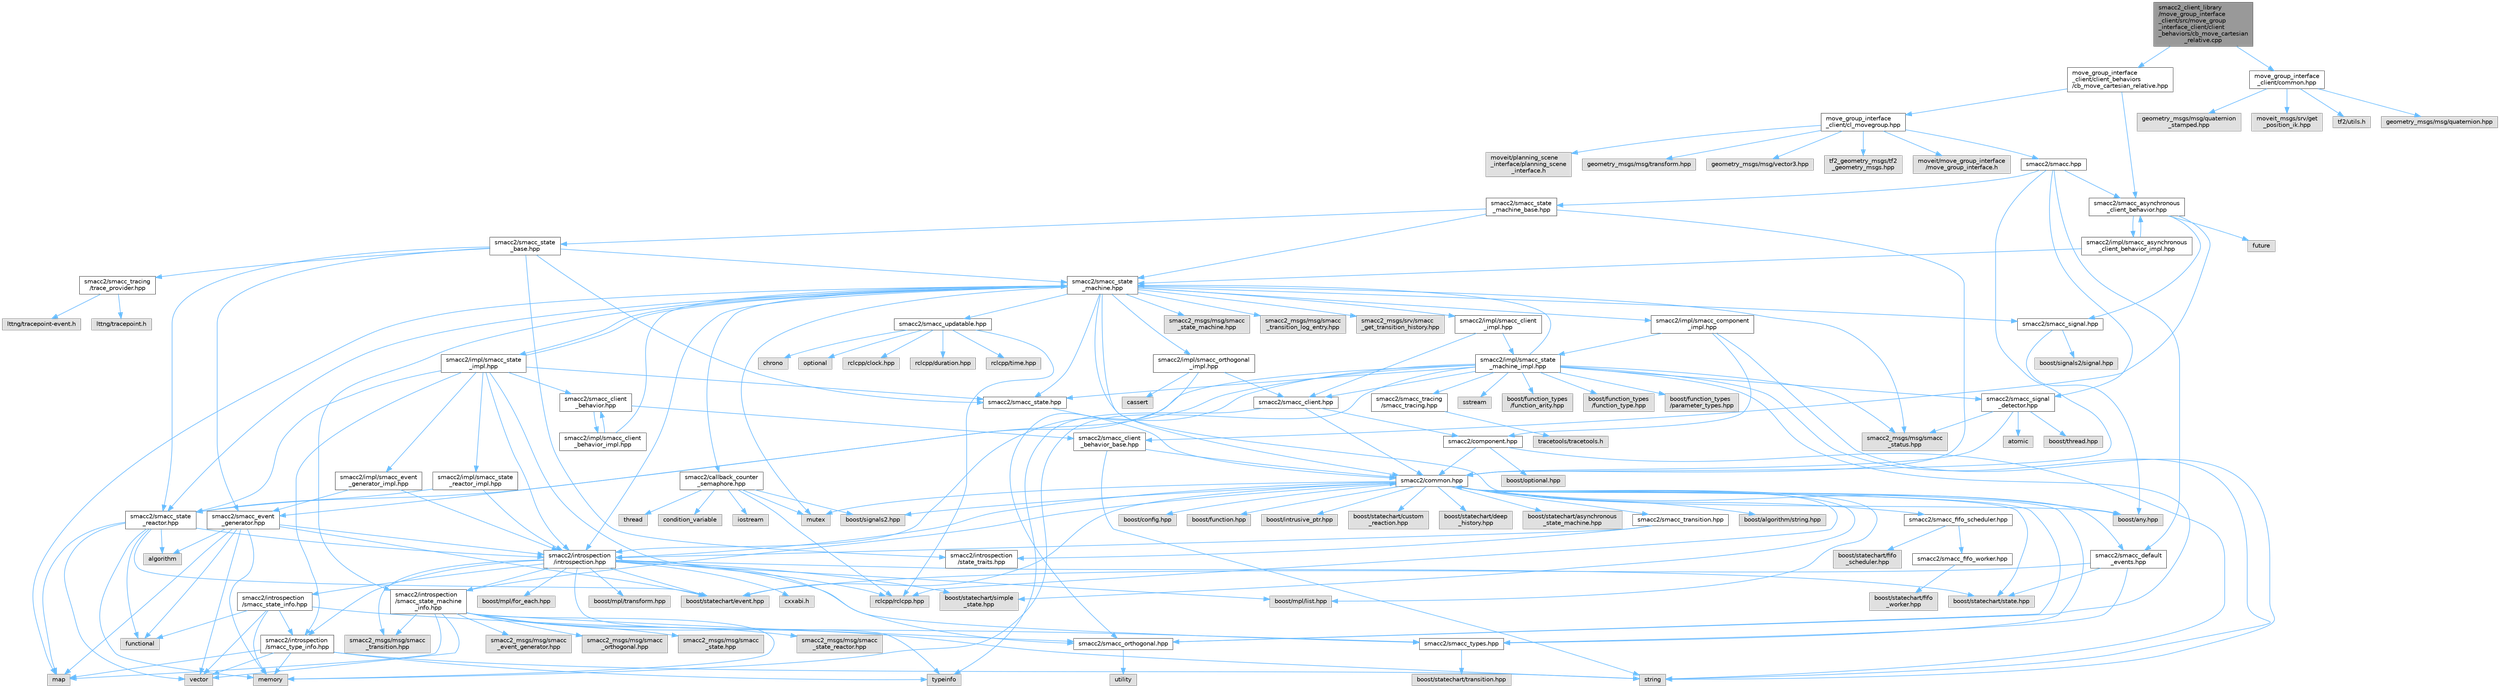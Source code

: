 digraph "smacc2_client_library/move_group_interface_client/src/move_group_interface_client/client_behaviors/cb_move_cartesian_relative.cpp"
{
 // LATEX_PDF_SIZE
  bgcolor="transparent";
  edge [fontname=Helvetica,fontsize=10,labelfontname=Helvetica,labelfontsize=10];
  node [fontname=Helvetica,fontsize=10,shape=box,height=0.2,width=0.4];
  Node1 [label="smacc2_client_library\l/move_group_interface\l_client/src/move_group\l_interface_client/client\l_behaviors/cb_move_cartesian\l_relative.cpp",height=0.2,width=0.4,color="gray40", fillcolor="grey60", style="filled", fontcolor="black",tooltip=" "];
  Node1 -> Node2 [color="steelblue1",style="solid"];
  Node2 [label="move_group_interface\l_client/client_behaviors\l/cb_move_cartesian_relative.hpp",height=0.2,width=0.4,color="grey40", fillcolor="white", style="filled",URL="$cb__move__cartesian__relative_8hpp.html",tooltip=" "];
  Node2 -> Node3 [color="steelblue1",style="solid"];
  Node3 [label="move_group_interface\l_client/cl_movegroup.hpp",height=0.2,width=0.4,color="grey40", fillcolor="white", style="filled",URL="$cl__movegroup_8hpp.html",tooltip=" "];
  Node3 -> Node4 [color="steelblue1",style="solid"];
  Node4 [label="smacc2/smacc.hpp",height=0.2,width=0.4,color="grey40", fillcolor="white", style="filled",URL="$smacc_8hpp.html",tooltip=" "];
  Node4 -> Node5 [color="steelblue1",style="solid"];
  Node5 [label="smacc2/common.hpp",height=0.2,width=0.4,color="grey40", fillcolor="white", style="filled",URL="$include_2smacc2_2common_8hpp.html",tooltip=" "];
  Node5 -> Node6 [color="steelblue1",style="solid"];
  Node6 [label="boost/statechart/asynchronous\l_state_machine.hpp",height=0.2,width=0.4,color="grey60", fillcolor="#E0E0E0", style="filled",tooltip=" "];
  Node5 -> Node7 [color="steelblue1",style="solid"];
  Node7 [label="boost/statechart/custom\l_reaction.hpp",height=0.2,width=0.4,color="grey60", fillcolor="#E0E0E0", style="filled",tooltip=" "];
  Node5 -> Node8 [color="steelblue1",style="solid"];
  Node8 [label="boost/statechart/deep\l_history.hpp",height=0.2,width=0.4,color="grey60", fillcolor="#E0E0E0", style="filled",tooltip=" "];
  Node5 -> Node9 [color="steelblue1",style="solid"];
  Node9 [label="boost/statechart/event.hpp",height=0.2,width=0.4,color="grey60", fillcolor="#E0E0E0", style="filled",tooltip=" "];
  Node5 -> Node10 [color="steelblue1",style="solid"];
  Node10 [label="boost/statechart/simple\l_state.hpp",height=0.2,width=0.4,color="grey60", fillcolor="#E0E0E0", style="filled",tooltip=" "];
  Node5 -> Node11 [color="steelblue1",style="solid"];
  Node11 [label="boost/statechart/state.hpp",height=0.2,width=0.4,color="grey60", fillcolor="#E0E0E0", style="filled",tooltip=" "];
  Node5 -> Node12 [color="steelblue1",style="solid"];
  Node12 [label="boost/algorithm/string.hpp",height=0.2,width=0.4,color="grey60", fillcolor="#E0E0E0", style="filled",tooltip=" "];
  Node5 -> Node13 [color="steelblue1",style="solid"];
  Node13 [label="boost/any.hpp",height=0.2,width=0.4,color="grey60", fillcolor="#E0E0E0", style="filled",tooltip=" "];
  Node5 -> Node14 [color="steelblue1",style="solid"];
  Node14 [label="boost/config.hpp",height=0.2,width=0.4,color="grey60", fillcolor="#E0E0E0", style="filled",tooltip=" "];
  Node5 -> Node15 [color="steelblue1",style="solid"];
  Node15 [label="boost/function.hpp",height=0.2,width=0.4,color="grey60", fillcolor="#E0E0E0", style="filled",tooltip=" "];
  Node5 -> Node16 [color="steelblue1",style="solid"];
  Node16 [label="boost/intrusive_ptr.hpp",height=0.2,width=0.4,color="grey60", fillcolor="#E0E0E0", style="filled",tooltip=" "];
  Node5 -> Node17 [color="steelblue1",style="solid"];
  Node17 [label="boost/mpl/list.hpp",height=0.2,width=0.4,color="grey60", fillcolor="#E0E0E0", style="filled",tooltip=" "];
  Node5 -> Node18 [color="steelblue1",style="solid"];
  Node18 [label="boost/signals2.hpp",height=0.2,width=0.4,color="grey60", fillcolor="#E0E0E0", style="filled",tooltip=" "];
  Node5 -> Node19 [color="steelblue1",style="solid"];
  Node19 [label="mutex",height=0.2,width=0.4,color="grey60", fillcolor="#E0E0E0", style="filled",tooltip=" "];
  Node5 -> Node20 [color="steelblue1",style="solid"];
  Node20 [label="rclcpp/rclcpp.hpp",height=0.2,width=0.4,color="grey60", fillcolor="#E0E0E0", style="filled",tooltip=" "];
  Node5 -> Node21 [color="steelblue1",style="solid"];
  Node21 [label="smacc2/introspection\l/introspection.hpp",height=0.2,width=0.4,color="grey40", fillcolor="white", style="filled",URL="$introspection_8hpp.html",tooltip=" "];
  Node21 -> Node9 [color="steelblue1",style="solid"];
  Node21 -> Node10 [color="steelblue1",style="solid"];
  Node21 -> Node11 [color="steelblue1",style="solid"];
  Node21 -> Node22 [color="steelblue1",style="solid"];
  Node22 [label="boost/mpl/for_each.hpp",height=0.2,width=0.4,color="grey60", fillcolor="#E0E0E0", style="filled",tooltip=" "];
  Node21 -> Node17 [color="steelblue1",style="solid"];
  Node21 -> Node23 [color="steelblue1",style="solid"];
  Node23 [label="boost/mpl/transform.hpp",height=0.2,width=0.4,color="grey60", fillcolor="#E0E0E0", style="filled",tooltip=" "];
  Node21 -> Node20 [color="steelblue1",style="solid"];
  Node21 -> Node24 [color="steelblue1",style="solid"];
  Node24 [label="typeinfo",height=0.2,width=0.4,color="grey60", fillcolor="#E0E0E0", style="filled",tooltip=" "];
  Node21 -> Node25 [color="steelblue1",style="solid"];
  Node25 [label="smacc2/introspection\l/smacc_state_info.hpp",height=0.2,width=0.4,color="grey40", fillcolor="white", style="filled",URL="$smacc__state__info_8hpp.html",tooltip=" "];
  Node25 -> Node26 [color="steelblue1",style="solid"];
  Node26 [label="functional",height=0.2,width=0.4,color="grey60", fillcolor="#E0E0E0", style="filled",tooltip=" "];
  Node25 -> Node27 [color="steelblue1",style="solid"];
  Node27 [label="memory",height=0.2,width=0.4,color="grey60", fillcolor="#E0E0E0", style="filled",tooltip=" "];
  Node25 -> Node28 [color="steelblue1",style="solid"];
  Node28 [label="smacc2/introspection\l/smacc_type_info.hpp",height=0.2,width=0.4,color="grey40", fillcolor="white", style="filled",URL="$smacc__type__info_8hpp.html",tooltip=" "];
  Node28 -> Node29 [color="steelblue1",style="solid"];
  Node29 [label="map",height=0.2,width=0.4,color="grey60", fillcolor="#E0E0E0", style="filled",tooltip=" "];
  Node28 -> Node27 [color="steelblue1",style="solid"];
  Node28 -> Node30 [color="steelblue1",style="solid"];
  Node30 [label="string",height=0.2,width=0.4,color="grey60", fillcolor="#E0E0E0", style="filled",tooltip=" "];
  Node28 -> Node24 [color="steelblue1",style="solid"];
  Node28 -> Node31 [color="steelblue1",style="solid"];
  Node31 [label="vector",height=0.2,width=0.4,color="grey60", fillcolor="#E0E0E0", style="filled",tooltip=" "];
  Node25 -> Node32 [color="steelblue1",style="solid"];
  Node32 [label="smacc2/smacc_types.hpp",height=0.2,width=0.4,color="grey40", fillcolor="white", style="filled",URL="$smacc__types_8hpp.html",tooltip=" "];
  Node32 -> Node33 [color="steelblue1",style="solid"];
  Node33 [label="boost/statechart/transition.hpp",height=0.2,width=0.4,color="grey60", fillcolor="#E0E0E0", style="filled",tooltip=" "];
  Node25 -> Node31 [color="steelblue1",style="solid"];
  Node21 -> Node28 [color="steelblue1",style="solid"];
  Node21 -> Node32 [color="steelblue1",style="solid"];
  Node21 -> Node34 [color="steelblue1",style="solid"];
  Node34 [label="cxxabi.h",height=0.2,width=0.4,color="grey60", fillcolor="#E0E0E0", style="filled",tooltip=" "];
  Node21 -> Node35 [color="steelblue1",style="solid"];
  Node35 [label="smacc2_msgs/msg/smacc\l_transition.hpp",height=0.2,width=0.4,color="grey60", fillcolor="#E0E0E0", style="filled",tooltip=" "];
  Node21 -> Node36 [color="steelblue1",style="solid"];
  Node36 [label="smacc2/introspection\l/smacc_state_machine\l_info.hpp",height=0.2,width=0.4,color="grey40", fillcolor="white", style="filled",URL="$smacc__state__machine__info_8hpp.html",tooltip=" "];
  Node36 -> Node29 [color="steelblue1",style="solid"];
  Node36 -> Node27 [color="steelblue1",style="solid"];
  Node36 -> Node30 [color="steelblue1",style="solid"];
  Node36 -> Node31 [color="steelblue1",style="solid"];
  Node36 -> Node5 [color="steelblue1",style="solid"];
  Node36 -> Node37 [color="steelblue1",style="solid"];
  Node37 [label="smacc2/smacc_orthogonal.hpp",height=0.2,width=0.4,color="grey40", fillcolor="white", style="filled",URL="$smacc__orthogonal_8hpp.html",tooltip=" "];
  Node37 -> Node5 [color="steelblue1",style="solid"];
  Node37 -> Node38 [color="steelblue1",style="solid"];
  Node38 [label="utility",height=0.2,width=0.4,color="grey60", fillcolor="#E0E0E0", style="filled",tooltip=" "];
  Node36 -> Node39 [color="steelblue1",style="solid"];
  Node39 [label="smacc2_msgs/msg/smacc\l_event_generator.hpp",height=0.2,width=0.4,color="grey60", fillcolor="#E0E0E0", style="filled",tooltip=" "];
  Node36 -> Node40 [color="steelblue1",style="solid"];
  Node40 [label="smacc2_msgs/msg/smacc\l_orthogonal.hpp",height=0.2,width=0.4,color="grey60", fillcolor="#E0E0E0", style="filled",tooltip=" "];
  Node36 -> Node41 [color="steelblue1",style="solid"];
  Node41 [label="smacc2_msgs/msg/smacc\l_state.hpp",height=0.2,width=0.4,color="grey60", fillcolor="#E0E0E0", style="filled",tooltip=" "];
  Node36 -> Node42 [color="steelblue1",style="solid"];
  Node42 [label="smacc2_msgs/msg/smacc\l_state_reactor.hpp",height=0.2,width=0.4,color="grey60", fillcolor="#E0E0E0", style="filled",tooltip=" "];
  Node36 -> Node35 [color="steelblue1",style="solid"];
  Node5 -> Node43 [color="steelblue1",style="solid"];
  Node43 [label="smacc2/smacc_fifo_scheduler.hpp",height=0.2,width=0.4,color="grey40", fillcolor="white", style="filled",URL="$smacc__fifo__scheduler_8hpp.html",tooltip=" "];
  Node43 -> Node44 [color="steelblue1",style="solid"];
  Node44 [label="boost/statechart/fifo\l_scheduler.hpp",height=0.2,width=0.4,color="grey60", fillcolor="#E0E0E0", style="filled",tooltip=" "];
  Node43 -> Node45 [color="steelblue1",style="solid"];
  Node45 [label="smacc2/smacc_fifo_worker.hpp",height=0.2,width=0.4,color="grey40", fillcolor="white", style="filled",URL="$smacc__fifo__worker_8hpp.html",tooltip=" "];
  Node45 -> Node46 [color="steelblue1",style="solid"];
  Node46 [label="boost/statechart/fifo\l_worker.hpp",height=0.2,width=0.4,color="grey60", fillcolor="#E0E0E0", style="filled",tooltip=" "];
  Node5 -> Node32 [color="steelblue1",style="solid"];
  Node5 -> Node47 [color="steelblue1",style="solid"];
  Node47 [label="smacc2/smacc_default\l_events.hpp",height=0.2,width=0.4,color="grey40", fillcolor="white", style="filled",URL="$smacc__default__events_8hpp.html",tooltip=" "];
  Node47 -> Node32 [color="steelblue1",style="solid"];
  Node47 -> Node9 [color="steelblue1",style="solid"];
  Node47 -> Node11 [color="steelblue1",style="solid"];
  Node5 -> Node48 [color="steelblue1",style="solid"];
  Node48 [label="smacc2/smacc_transition.hpp",height=0.2,width=0.4,color="grey40", fillcolor="white", style="filled",URL="$smacc__transition_8hpp.html",tooltip=" "];
  Node48 -> Node21 [color="steelblue1",style="solid"];
  Node48 -> Node49 [color="steelblue1",style="solid"];
  Node49 [label="smacc2/introspection\l/state_traits.hpp",height=0.2,width=0.4,color="grey40", fillcolor="white", style="filled",URL="$state__traits_8hpp.html",tooltip=" "];
  Node4 -> Node50 [color="steelblue1",style="solid"];
  Node50 [label="smacc2/smacc_asynchronous\l_client_behavior.hpp",height=0.2,width=0.4,color="grey40", fillcolor="white", style="filled",URL="$smacc__asynchronous__client__behavior_8hpp.html",tooltip=" "];
  Node50 -> Node51 [color="steelblue1",style="solid"];
  Node51 [label="future",height=0.2,width=0.4,color="grey60", fillcolor="#E0E0E0", style="filled",tooltip=" "];
  Node50 -> Node52 [color="steelblue1",style="solid"];
  Node52 [label="smacc2/smacc_client\l_behavior_base.hpp",height=0.2,width=0.4,color="grey40", fillcolor="white", style="filled",URL="$smacc__client__behavior__base_8hpp.html",tooltip=" "];
  Node52 -> Node30 [color="steelblue1",style="solid"];
  Node52 -> Node5 [color="steelblue1",style="solid"];
  Node50 -> Node53 [color="steelblue1",style="solid"];
  Node53 [label="smacc2/smacc_signal.hpp",height=0.2,width=0.4,color="grey40", fillcolor="white", style="filled",URL="$smacc__signal_8hpp.html",tooltip=" "];
  Node53 -> Node13 [color="steelblue1",style="solid"];
  Node53 -> Node54 [color="steelblue1",style="solid"];
  Node54 [label="boost/signals2/signal.hpp",height=0.2,width=0.4,color="grey60", fillcolor="#E0E0E0", style="filled",tooltip=" "];
  Node50 -> Node55 [color="steelblue1",style="solid"];
  Node55 [label="smacc2/impl/smacc_asynchronous\l_client_behavior_impl.hpp",height=0.2,width=0.4,color="grey40", fillcolor="white", style="filled",URL="$smacc__asynchronous__client__behavior__impl_8hpp.html",tooltip=" "];
  Node55 -> Node50 [color="steelblue1",style="solid"];
  Node55 -> Node56 [color="steelblue1",style="solid"];
  Node56 [label="smacc2/smacc_state\l_machine.hpp",height=0.2,width=0.4,color="grey40", fillcolor="white", style="filled",URL="$smacc__state__machine_8hpp.html",tooltip=" "];
  Node56 -> Node13 [color="steelblue1",style="solid"];
  Node56 -> Node29 [color="steelblue1",style="solid"];
  Node56 -> Node19 [color="steelblue1",style="solid"];
  Node56 -> Node5 [color="steelblue1",style="solid"];
  Node56 -> Node21 [color="steelblue1",style="solid"];
  Node56 -> Node36 [color="steelblue1",style="solid"];
  Node56 -> Node53 [color="steelblue1",style="solid"];
  Node56 -> Node57 [color="steelblue1",style="solid"];
  Node57 [label="smacc2/smacc_updatable.hpp",height=0.2,width=0.4,color="grey40", fillcolor="white", style="filled",URL="$smacc__updatable_8hpp.html",tooltip=" "];
  Node57 -> Node58 [color="steelblue1",style="solid"];
  Node58 [label="chrono",height=0.2,width=0.4,color="grey60", fillcolor="#E0E0E0", style="filled",tooltip=" "];
  Node57 -> Node59 [color="steelblue1",style="solid"];
  Node59 [label="optional",height=0.2,width=0.4,color="grey60", fillcolor="#E0E0E0", style="filled",tooltip=" "];
  Node57 -> Node60 [color="steelblue1",style="solid"];
  Node60 [label="rclcpp/clock.hpp",height=0.2,width=0.4,color="grey60", fillcolor="#E0E0E0", style="filled",tooltip=" "];
  Node57 -> Node61 [color="steelblue1",style="solid"];
  Node61 [label="rclcpp/duration.hpp",height=0.2,width=0.4,color="grey60", fillcolor="#E0E0E0", style="filled",tooltip=" "];
  Node57 -> Node20 [color="steelblue1",style="solid"];
  Node57 -> Node62 [color="steelblue1",style="solid"];
  Node62 [label="rclcpp/time.hpp",height=0.2,width=0.4,color="grey60", fillcolor="#E0E0E0", style="filled",tooltip=" "];
  Node56 -> Node63 [color="steelblue1",style="solid"];
  Node63 [label="smacc2_msgs/msg/smacc\l_state_machine.hpp",height=0.2,width=0.4,color="grey60", fillcolor="#E0E0E0", style="filled",tooltip=" "];
  Node56 -> Node64 [color="steelblue1",style="solid"];
  Node64 [label="smacc2_msgs/msg/smacc\l_status.hpp",height=0.2,width=0.4,color="grey60", fillcolor="#E0E0E0", style="filled",tooltip=" "];
  Node56 -> Node65 [color="steelblue1",style="solid"];
  Node65 [label="smacc2_msgs/msg/smacc\l_transition_log_entry.hpp",height=0.2,width=0.4,color="grey60", fillcolor="#E0E0E0", style="filled",tooltip=" "];
  Node56 -> Node66 [color="steelblue1",style="solid"];
  Node66 [label="smacc2_msgs/srv/smacc\l_get_transition_history.hpp",height=0.2,width=0.4,color="grey60", fillcolor="#E0E0E0", style="filled",tooltip=" "];
  Node56 -> Node67 [color="steelblue1",style="solid"];
  Node67 [label="smacc2/callback_counter\l_semaphore.hpp",height=0.2,width=0.4,color="grey40", fillcolor="white", style="filled",URL="$callback__counter__semaphore_8hpp.html",tooltip=" "];
  Node67 -> Node18 [color="steelblue1",style="solid"];
  Node67 -> Node68 [color="steelblue1",style="solid"];
  Node68 [label="condition_variable",height=0.2,width=0.4,color="grey60", fillcolor="#E0E0E0", style="filled",tooltip=" "];
  Node67 -> Node69 [color="steelblue1",style="solid"];
  Node69 [label="iostream",height=0.2,width=0.4,color="grey60", fillcolor="#E0E0E0", style="filled",tooltip=" "];
  Node67 -> Node19 [color="steelblue1",style="solid"];
  Node67 -> Node20 [color="steelblue1",style="solid"];
  Node67 -> Node70 [color="steelblue1",style="solid"];
  Node70 [label="thread",height=0.2,width=0.4,color="grey60", fillcolor="#E0E0E0", style="filled",tooltip=" "];
  Node56 -> Node71 [color="steelblue1",style="solid"];
  Node71 [label="smacc2/smacc_state.hpp",height=0.2,width=0.4,color="grey40", fillcolor="white", style="filled",URL="$smacc__state_8hpp.html",tooltip=" "];
  Node71 -> Node5 [color="steelblue1",style="solid"];
  Node56 -> Node72 [color="steelblue1",style="solid"];
  Node72 [label="smacc2/smacc_state\l_reactor.hpp",height=0.2,width=0.4,color="grey40", fillcolor="white", style="filled",URL="$smacc__state__reactor_8hpp.html",tooltip=" "];
  Node72 -> Node73 [color="steelblue1",style="solid"];
  Node73 [label="algorithm",height=0.2,width=0.4,color="grey60", fillcolor="#E0E0E0", style="filled",tooltip=" "];
  Node72 -> Node9 [color="steelblue1",style="solid"];
  Node72 -> Node26 [color="steelblue1",style="solid"];
  Node72 -> Node29 [color="steelblue1",style="solid"];
  Node72 -> Node27 [color="steelblue1",style="solid"];
  Node72 -> Node21 [color="steelblue1",style="solid"];
  Node72 -> Node31 [color="steelblue1",style="solid"];
  Node56 -> Node74 [color="steelblue1",style="solid"];
  Node74 [label="smacc2/impl/smacc_client\l_impl.hpp",height=0.2,width=0.4,color="grey40", fillcolor="white", style="filled",URL="$smacc__client__impl_8hpp.html",tooltip=" "];
  Node74 -> Node75 [color="steelblue1",style="solid"];
  Node75 [label="smacc2/impl/smacc_state\l_machine_impl.hpp",height=0.2,width=0.4,color="grey40", fillcolor="white", style="filled",URL="$smacc__state__machine__impl_8hpp.html",tooltip=" "];
  Node75 -> Node27 [color="steelblue1",style="solid"];
  Node75 -> Node76 [color="steelblue1",style="solid"];
  Node76 [label="sstream",height=0.2,width=0.4,color="grey60", fillcolor="#E0E0E0", style="filled",tooltip=" "];
  Node75 -> Node30 [color="steelblue1",style="solid"];
  Node75 -> Node21 [color="steelblue1",style="solid"];
  Node75 -> Node77 [color="steelblue1",style="solid"];
  Node77 [label="smacc2/smacc_client.hpp",height=0.2,width=0.4,color="grey40", fillcolor="white", style="filled",URL="$smacc__client_8hpp.html",tooltip=" "];
  Node77 -> Node5 [color="steelblue1",style="solid"];
  Node77 -> Node78 [color="steelblue1",style="solid"];
  Node78 [label="smacc2/component.hpp",height=0.2,width=0.4,color="grey40", fillcolor="white", style="filled",URL="$component_8hpp.html",tooltip=" "];
  Node78 -> Node30 [color="steelblue1",style="solid"];
  Node78 -> Node79 [color="steelblue1",style="solid"];
  Node79 [label="boost/optional.hpp",height=0.2,width=0.4,color="grey60", fillcolor="#E0E0E0", style="filled",tooltip=" "];
  Node78 -> Node5 [color="steelblue1",style="solid"];
  Node77 -> Node24 [color="steelblue1",style="solid"];
  Node75 -> Node80 [color="steelblue1",style="solid"];
  Node80 [label="smacc2/smacc_event\l_generator.hpp",height=0.2,width=0.4,color="grey40", fillcolor="white", style="filled",URL="$smacc__event__generator_8hpp.html",tooltip=" "];
  Node80 -> Node73 [color="steelblue1",style="solid"];
  Node80 -> Node9 [color="steelblue1",style="solid"];
  Node80 -> Node26 [color="steelblue1",style="solid"];
  Node80 -> Node29 [color="steelblue1",style="solid"];
  Node80 -> Node27 [color="steelblue1",style="solid"];
  Node80 -> Node21 [color="steelblue1",style="solid"];
  Node80 -> Node31 [color="steelblue1",style="solid"];
  Node75 -> Node37 [color="steelblue1",style="solid"];
  Node75 -> Node81 [color="steelblue1",style="solid"];
  Node81 [label="smacc2/smacc_signal\l_detector.hpp",height=0.2,width=0.4,color="grey40", fillcolor="white", style="filled",URL="$smacc__signal__detector_8hpp.html",tooltip=" "];
  Node81 -> Node82 [color="steelblue1",style="solid"];
  Node82 [label="atomic",height=0.2,width=0.4,color="grey60", fillcolor="#E0E0E0", style="filled",tooltip=" "];
  Node81 -> Node83 [color="steelblue1",style="solid"];
  Node83 [label="boost/thread.hpp",height=0.2,width=0.4,color="grey60", fillcolor="#E0E0E0", style="filled",tooltip=" "];
  Node81 -> Node5 [color="steelblue1",style="solid"];
  Node81 -> Node64 [color="steelblue1",style="solid"];
  Node75 -> Node71 [color="steelblue1",style="solid"];
  Node75 -> Node56 [color="steelblue1",style="solid"];
  Node75 -> Node72 [color="steelblue1",style="solid"];
  Node75 -> Node84 [color="steelblue1",style="solid"];
  Node84 [label="boost/function_types\l/function_arity.hpp",height=0.2,width=0.4,color="grey60", fillcolor="#E0E0E0", style="filled",tooltip=" "];
  Node75 -> Node85 [color="steelblue1",style="solid"];
  Node85 [label="boost/function_types\l/function_type.hpp",height=0.2,width=0.4,color="grey60", fillcolor="#E0E0E0", style="filled",tooltip=" "];
  Node75 -> Node86 [color="steelblue1",style="solid"];
  Node86 [label="boost/function_types\l/parameter_types.hpp",height=0.2,width=0.4,color="grey60", fillcolor="#E0E0E0", style="filled",tooltip=" "];
  Node75 -> Node87 [color="steelblue1",style="solid"];
  Node87 [label="smacc2/smacc_tracing\l/smacc_tracing.hpp",height=0.2,width=0.4,color="grey40", fillcolor="white", style="filled",URL="$smacc__tracing_8hpp.html",tooltip=" "];
  Node87 -> Node88 [color="steelblue1",style="solid"];
  Node88 [label="tracetools/tracetools.h",height=0.2,width=0.4,color="grey60", fillcolor="#E0E0E0", style="filled",tooltip=" "];
  Node75 -> Node64 [color="steelblue1",style="solid"];
  Node74 -> Node77 [color="steelblue1",style="solid"];
  Node56 -> Node89 [color="steelblue1",style="solid"];
  Node89 [label="smacc2/impl/smacc_component\l_impl.hpp",height=0.2,width=0.4,color="grey40", fillcolor="white", style="filled",URL="$smacc__component__impl_8hpp.html",tooltip=" "];
  Node89 -> Node30 [color="steelblue1",style="solid"];
  Node89 -> Node78 [color="steelblue1",style="solid"];
  Node89 -> Node75 [color="steelblue1",style="solid"];
  Node56 -> Node90 [color="steelblue1",style="solid"];
  Node90 [label="smacc2/impl/smacc_orthogonal\l_impl.hpp",height=0.2,width=0.4,color="grey40", fillcolor="white", style="filled",URL="$smacc__orthogonal__impl_8hpp.html",tooltip=" "];
  Node90 -> Node91 [color="steelblue1",style="solid"];
  Node91 [label="cassert",height=0.2,width=0.4,color="grey60", fillcolor="#E0E0E0", style="filled",tooltip=" "];
  Node90 -> Node77 [color="steelblue1",style="solid"];
  Node90 -> Node37 [color="steelblue1",style="solid"];
  Node56 -> Node92 [color="steelblue1",style="solid"];
  Node92 [label="smacc2/impl/smacc_state\l_impl.hpp",height=0.2,width=0.4,color="grey40", fillcolor="white", style="filled",URL="$smacc__state__impl_8hpp.html",tooltip=" "];
  Node92 -> Node21 [color="steelblue1",style="solid"];
  Node92 -> Node93 [color="steelblue1",style="solid"];
  Node93 [label="smacc2/smacc_client\l_behavior.hpp",height=0.2,width=0.4,color="grey40", fillcolor="white", style="filled",URL="$smacc__client__behavior_8hpp.html",tooltip=" "];
  Node93 -> Node52 [color="steelblue1",style="solid"];
  Node93 -> Node94 [color="steelblue1",style="solid"];
  Node94 [label="smacc2/impl/smacc_client\l_behavior_impl.hpp",height=0.2,width=0.4,color="grey40", fillcolor="white", style="filled",URL="$smacc__client__behavior__impl_8hpp.html",tooltip=" "];
  Node94 -> Node93 [color="steelblue1",style="solid"];
  Node94 -> Node56 [color="steelblue1",style="solid"];
  Node92 -> Node37 [color="steelblue1",style="solid"];
  Node92 -> Node71 [color="steelblue1",style="solid"];
  Node92 -> Node72 [color="steelblue1",style="solid"];
  Node92 -> Node28 [color="steelblue1",style="solid"];
  Node92 -> Node56 [color="steelblue1",style="solid"];
  Node92 -> Node95 [color="steelblue1",style="solid"];
  Node95 [label="smacc2/impl/smacc_event\l_generator_impl.hpp",height=0.2,width=0.4,color="grey40", fillcolor="white", style="filled",URL="$smacc__event__generator__impl_8hpp.html",tooltip=" "];
  Node95 -> Node21 [color="steelblue1",style="solid"];
  Node95 -> Node80 [color="steelblue1",style="solid"];
  Node92 -> Node96 [color="steelblue1",style="solid"];
  Node96 [label="smacc2/impl/smacc_state\l_reactor_impl.hpp",height=0.2,width=0.4,color="grey40", fillcolor="white", style="filled",URL="$smacc__state__reactor__impl_8hpp.html",tooltip=" "];
  Node96 -> Node21 [color="steelblue1",style="solid"];
  Node96 -> Node72 [color="steelblue1",style="solid"];
  Node4 -> Node47 [color="steelblue1",style="solid"];
  Node4 -> Node81 [color="steelblue1",style="solid"];
  Node4 -> Node97 [color="steelblue1",style="solid"];
  Node97 [label="smacc2/smacc_state\l_machine_base.hpp",height=0.2,width=0.4,color="grey40", fillcolor="white", style="filled",URL="$smacc__state__machine__base_8hpp.html",tooltip=" "];
  Node97 -> Node5 [color="steelblue1",style="solid"];
  Node97 -> Node98 [color="steelblue1",style="solid"];
  Node98 [label="smacc2/smacc_state\l_base.hpp",height=0.2,width=0.4,color="grey40", fillcolor="white", style="filled",URL="$smacc__state__base_8hpp.html",tooltip=" "];
  Node98 -> Node49 [color="steelblue1",style="solid"];
  Node98 -> Node80 [color="steelblue1",style="solid"];
  Node98 -> Node71 [color="steelblue1",style="solid"];
  Node98 -> Node56 [color="steelblue1",style="solid"];
  Node98 -> Node72 [color="steelblue1",style="solid"];
  Node98 -> Node99 [color="steelblue1",style="solid"];
  Node99 [label="smacc2/smacc_tracing\l/trace_provider.hpp",height=0.2,width=0.4,color="grey40", fillcolor="white", style="filled",URL="$trace__provider_8hpp.html",tooltip=" "];
  Node99 -> Node100 [color="steelblue1",style="solid"];
  Node100 [label="lttng/tracepoint.h",height=0.2,width=0.4,color="grey60", fillcolor="#E0E0E0", style="filled",tooltip=" "];
  Node99 -> Node101 [color="steelblue1",style="solid"];
  Node101 [label="lttng/tracepoint-event.h",height=0.2,width=0.4,color="grey60", fillcolor="#E0E0E0", style="filled",tooltip=" "];
  Node97 -> Node56 [color="steelblue1",style="solid"];
  Node3 -> Node102 [color="steelblue1",style="solid"];
  Node102 [label="moveit/move_group_interface\l/move_group_interface.h",height=0.2,width=0.4,color="grey60", fillcolor="#E0E0E0", style="filled",tooltip=" "];
  Node3 -> Node103 [color="steelblue1",style="solid"];
  Node103 [label="moveit/planning_scene\l_interface/planning_scene\l_interface.h",height=0.2,width=0.4,color="grey60", fillcolor="#E0E0E0", style="filled",tooltip=" "];
  Node3 -> Node104 [color="steelblue1",style="solid"];
  Node104 [label="geometry_msgs/msg/transform.hpp",height=0.2,width=0.4,color="grey60", fillcolor="#E0E0E0", style="filled",tooltip=" "];
  Node3 -> Node105 [color="steelblue1",style="solid"];
  Node105 [label="geometry_msgs/msg/vector3.hpp",height=0.2,width=0.4,color="grey60", fillcolor="#E0E0E0", style="filled",tooltip=" "];
  Node3 -> Node106 [color="steelblue1",style="solid"];
  Node106 [label="tf2_geometry_msgs/tf2\l_geometry_msgs.hpp",height=0.2,width=0.4,color="grey60", fillcolor="#E0E0E0", style="filled",tooltip=" "];
  Node2 -> Node50 [color="steelblue1",style="solid"];
  Node1 -> Node107 [color="steelblue1",style="solid"];
  Node107 [label="move_group_interface\l_client/common.hpp",height=0.2,width=0.4,color="grey40", fillcolor="white", style="filled",URL="$client__library_2move__group__interface__client_2include_2move__group__interface__client_2common_8hpp.html",tooltip=" "];
  Node107 -> Node108 [color="steelblue1",style="solid"];
  Node108 [label="tf2/utils.h",height=0.2,width=0.4,color="grey60", fillcolor="#E0E0E0", style="filled",tooltip=" "];
  Node107 -> Node109 [color="steelblue1",style="solid"];
  Node109 [label="geometry_msgs/msg/quaternion.hpp",height=0.2,width=0.4,color="grey60", fillcolor="#E0E0E0", style="filled",tooltip=" "];
  Node107 -> Node110 [color="steelblue1",style="solid"];
  Node110 [label="geometry_msgs/msg/quaternion\l_stamped.hpp",height=0.2,width=0.4,color="grey60", fillcolor="#E0E0E0", style="filled",tooltip=" "];
  Node107 -> Node111 [color="steelblue1",style="solid"];
  Node111 [label="moveit_msgs/srv/get\l_position_ik.hpp",height=0.2,width=0.4,color="grey60", fillcolor="#E0E0E0", style="filled",tooltip=" "];
}
